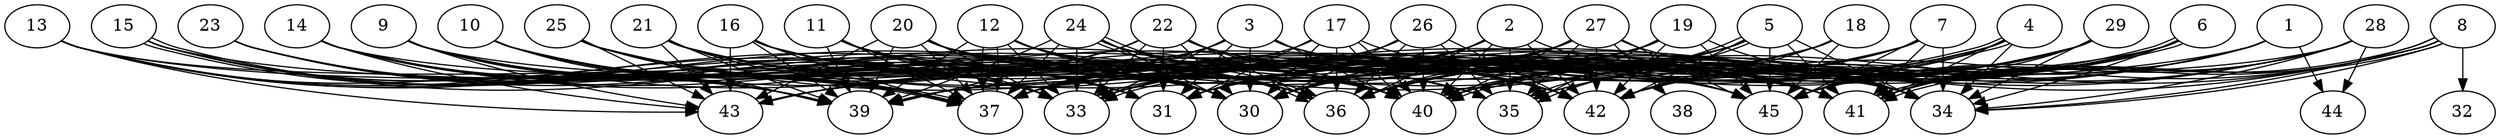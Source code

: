 // DAG automatically generated by daggen at Thu Oct  3 14:07:25 2019
// ./daggen --dot -n 45 --ccr 0.3 --fat 0.9 --regular 0.5 --density 0.9 --mindata 5242880 --maxdata 52428800 
digraph G {
  1 [size="132696747", alpha="0.15", expect_size="39809024"] 
  1 -> 30 [size ="39809024"]
  1 -> 36 [size ="39809024"]
  1 -> 39 [size ="39809024"]
  1 -> 40 [size ="39809024"]
  1 -> 41 [size ="39809024"]
  1 -> 42 [size ="39809024"]
  1 -> 44 [size ="39809024"]
  2 [size="95279787", alpha="0.03", expect_size="28583936"] 
  2 -> 30 [size ="28583936"]
  2 -> 31 [size ="28583936"]
  2 -> 35 [size ="28583936"]
  2 -> 36 [size ="28583936"]
  2 -> 37 [size ="28583936"]
  2 -> 40 [size ="28583936"]
  2 -> 41 [size ="28583936"]
  2 -> 42 [size ="28583936"]
  3 [size="87777280", alpha="0.16", expect_size="26333184"] 
  3 -> 30 [size ="26333184"]
  3 -> 31 [size ="26333184"]
  3 -> 33 [size ="26333184"]
  3 -> 34 [size ="26333184"]
  3 -> 37 [size ="26333184"]
  3 -> 40 [size ="26333184"]
  3 -> 42 [size ="26333184"]
  3 -> 43 [size ="26333184"]
  3 -> 45 [size ="26333184"]
  4 [size="135994027", alpha="0.05", expect_size="40798208"] 
  4 -> 30 [size ="40798208"]
  4 -> 33 [size ="40798208"]
  4 -> 33 [size ="40798208"]
  4 -> 34 [size ="40798208"]
  4 -> 35 [size ="40798208"]
  4 -> 36 [size ="40798208"]
  4 -> 37 [size ="40798208"]
  4 -> 40 [size ="40798208"]
  4 -> 41 [size ="40798208"]
  4 -> 42 [size ="40798208"]
  4 -> 45 [size ="40798208"]
  5 [size="103140693", alpha="0.03", expect_size="30942208"] 
  5 -> 30 [size ="30942208"]
  5 -> 31 [size ="30942208"]
  5 -> 34 [size ="30942208"]
  5 -> 35 [size ="30942208"]
  5 -> 35 [size ="30942208"]
  5 -> 36 [size ="30942208"]
  5 -> 39 [size ="30942208"]
  5 -> 40 [size ="30942208"]
  5 -> 41 [size ="30942208"]
  5 -> 42 [size ="30942208"]
  5 -> 43 [size ="30942208"]
  5 -> 45 [size ="30942208"]
  6 [size="41465173", alpha="0.04", expect_size="12439552"] 
  6 -> 30 [size ="12439552"]
  6 -> 31 [size ="12439552"]
  6 -> 34 [size ="12439552"]
  6 -> 35 [size ="12439552"]
  6 -> 36 [size ="12439552"]
  6 -> 39 [size ="12439552"]
  6 -> 40 [size ="12439552"]
  6 -> 40 [size ="12439552"]
  6 -> 41 [size ="12439552"]
  6 -> 42 [size ="12439552"]
  6 -> 45 [size ="12439552"]
  7 [size="78766080", alpha="0.03", expect_size="23629824"] 
  7 -> 30 [size ="23629824"]
  7 -> 31 [size ="23629824"]
  7 -> 33 [size ="23629824"]
  7 -> 34 [size ="23629824"]
  7 -> 36 [size ="23629824"]
  7 -> 37 [size ="23629824"]
  7 -> 41 [size ="23629824"]
  7 -> 42 [size ="23629824"]
  7 -> 45 [size ="23629824"]
  8 [size="42291200", alpha="0.18", expect_size="12687360"] 
  8 -> 31 [size ="12687360"]
  8 -> 32 [size ="12687360"]
  8 -> 34 [size ="12687360"]
  8 -> 34 [size ="12687360"]
  8 -> 40 [size ="12687360"]
  8 -> 41 [size ="12687360"]
  8 -> 41 [size ="12687360"]
  8 -> 42 [size ="12687360"]
  8 -> 45 [size ="12687360"]
  9 [size="157177173", alpha="0.03", expect_size="47153152"] 
  9 -> 30 [size ="47153152"]
  9 -> 31 [size ="47153152"]
  9 -> 33 [size ="47153152"]
  9 -> 34 [size ="47153152"]
  9 -> 36 [size ="47153152"]
  9 -> 37 [size ="47153152"]
  9 -> 39 [size ="47153152"]
  9 -> 42 [size ="47153152"]
  9 -> 43 [size ="47153152"]
  10 [size="24773973", alpha="0.13", expect_size="7432192"] 
  10 -> 30 [size ="7432192"]
  10 -> 31 [size ="7432192"]
  10 -> 36 [size ="7432192"]
  10 -> 37 [size ="7432192"]
  10 -> 39 [size ="7432192"]
  10 -> 42 [size ="7432192"]
  11 [size="86258347", alpha="0.11", expect_size="25877504"] 
  11 -> 30 [size ="25877504"]
  11 -> 31 [size ="25877504"]
  11 -> 33 [size ="25877504"]
  11 -> 35 [size ="25877504"]
  11 -> 36 [size ="25877504"]
  11 -> 37 [size ="25877504"]
  11 -> 39 [size ="25877504"]
  11 -> 40 [size ="25877504"]
  11 -> 42 [size ="25877504"]
  12 [size="43052373", alpha="0.02", expect_size="12915712"] 
  12 -> 30 [size ="12915712"]
  12 -> 33 [size ="12915712"]
  12 -> 35 [size ="12915712"]
  12 -> 36 [size ="12915712"]
  12 -> 37 [size ="12915712"]
  12 -> 37 [size ="12915712"]
  12 -> 39 [size ="12915712"]
  12 -> 40 [size ="12915712"]
  12 -> 41 [size ="12915712"]
  12 -> 45 [size ="12915712"]
  13 [size="67908267", alpha="0.12", expect_size="20372480"] 
  13 -> 30 [size ="20372480"]
  13 -> 31 [size ="20372480"]
  13 -> 37 [size ="20372480"]
  13 -> 39 [size ="20372480"]
  13 -> 40 [size ="20372480"]
  13 -> 43 [size ="20372480"]
  13 -> 45 [size ="20372480"]
  14 [size="40011093", alpha="0.10", expect_size="12003328"] 
  14 -> 30 [size ="12003328"]
  14 -> 33 [size ="12003328"]
  14 -> 35 [size ="12003328"]
  14 -> 37 [size ="12003328"]
  14 -> 39 [size ="12003328"]
  14 -> 40 [size ="12003328"]
  14 -> 41 [size ="12003328"]
  14 -> 43 [size ="12003328"]
  15 [size="76072960", alpha="0.16", expect_size="22821888"] 
  15 -> 30 [size ="22821888"]
  15 -> 33 [size ="22821888"]
  15 -> 37 [size ="22821888"]
  15 -> 37 [size ="22821888"]
  15 -> 39 [size ="22821888"]
  15 -> 40 [size ="22821888"]
  15 -> 41 [size ="22821888"]
  16 [size="99218773", alpha="0.19", expect_size="29765632"] 
  16 -> 31 [size ="29765632"]
  16 -> 34 [size ="29765632"]
  16 -> 36 [size ="29765632"]
  16 -> 37 [size ="29765632"]
  16 -> 39 [size ="29765632"]
  16 -> 40 [size ="29765632"]
  16 -> 42 [size ="29765632"]
  16 -> 43 [size ="29765632"]
  17 [size="127307093", alpha="0.07", expect_size="38192128"] 
  17 -> 30 [size ="38192128"]
  17 -> 31 [size ="38192128"]
  17 -> 36 [size ="38192128"]
  17 -> 37 [size ="38192128"]
  17 -> 40 [size ="38192128"]
  17 -> 40 [size ="38192128"]
  17 -> 45 [size ="38192128"]
  18 [size="149650773", alpha="0.10", expect_size="44895232"] 
  18 -> 36 [size ="44895232"]
  18 -> 37 [size ="44895232"]
  18 -> 40 [size ="44895232"]
  18 -> 42 [size ="44895232"]
  18 -> 45 [size ="44895232"]
  19 [size="133546667", alpha="0.00", expect_size="40064000"] 
  19 -> 33 [size ="40064000"]
  19 -> 34 [size ="40064000"]
  19 -> 35 [size ="40064000"]
  19 -> 36 [size ="40064000"]
  19 -> 37 [size ="40064000"]
  19 -> 39 [size ="40064000"]
  19 -> 42 [size ="40064000"]
  19 -> 45 [size ="40064000"]
  20 [size="158562987", alpha="0.13", expect_size="47568896"] 
  20 -> 30 [size ="47568896"]
  20 -> 33 [size ="47568896"]
  20 -> 34 [size ="47568896"]
  20 -> 36 [size ="47568896"]
  20 -> 37 [size ="47568896"]
  20 -> 39 [size ="47568896"]
  20 -> 40 [size ="47568896"]
  20 -> 42 [size ="47568896"]
  20 -> 43 [size ="47568896"]
  20 -> 45 [size ="47568896"]
  21 [size="100461227", alpha="0.20", expect_size="30138368"] 
  21 -> 30 [size ="30138368"]
  21 -> 31 [size ="30138368"]
  21 -> 33 [size ="30138368"]
  21 -> 36 [size ="30138368"]
  21 -> 37 [size ="30138368"]
  21 -> 39 [size ="30138368"]
  21 -> 40 [size ="30138368"]
  21 -> 41 [size ="30138368"]
  21 -> 43 [size ="30138368"]
  21 -> 45 [size ="30138368"]
  22 [size="26743467", alpha="0.17", expect_size="8023040"] 
  22 -> 30 [size ="8023040"]
  22 -> 31 [size ="8023040"]
  22 -> 33 [size ="8023040"]
  22 -> 36 [size ="8023040"]
  22 -> 39 [size ="8023040"]
  22 -> 40 [size ="8023040"]
  22 -> 41 [size ="8023040"]
  22 -> 42 [size ="8023040"]
  22 -> 43 [size ="8023040"]
  22 -> 45 [size ="8023040"]
  23 [size="39959893", alpha="0.02", expect_size="11987968"] 
  23 -> 30 [size ="11987968"]
  23 -> 31 [size ="11987968"]
  23 -> 33 [size ="11987968"]
  23 -> 36 [size ="11987968"]
  23 -> 37 [size ="11987968"]
  24 [size="134539947", alpha="0.03", expect_size="40361984"] 
  24 -> 30 [size ="40361984"]
  24 -> 33 [size ="40361984"]
  24 -> 36 [size ="40361984"]
  24 -> 36 [size ="40361984"]
  24 -> 37 [size ="40361984"]
  24 -> 39 [size ="40361984"]
  24 -> 40 [size ="40361984"]
  24 -> 41 [size ="40361984"]
  24 -> 42 [size ="40361984"]
  25 [size="56224427", alpha="0.15", expect_size="16867328"] 
  25 -> 33 [size ="16867328"]
  25 -> 35 [size ="16867328"]
  25 -> 36 [size ="16867328"]
  25 -> 37 [size ="16867328"]
  25 -> 39 [size ="16867328"]
  25 -> 40 [size ="16867328"]
  25 -> 41 [size ="16867328"]
  25 -> 43 [size ="16867328"]
  26 [size="21514240", alpha="0.10", expect_size="6454272"] 
  26 -> 30 [size ="6454272"]
  26 -> 33 [size ="6454272"]
  26 -> 35 [size ="6454272"]
  26 -> 36 [size ="6454272"]
  26 -> 37 [size ="6454272"]
  26 -> 40 [size ="6454272"]
  26 -> 42 [size ="6454272"]
  27 [size="170253653", alpha="0.13", expect_size="51076096"] 
  27 -> 30 [size ="51076096"]
  27 -> 33 [size ="51076096"]
  27 -> 34 [size ="51076096"]
  27 -> 35 [size ="51076096"]
  27 -> 36 [size ="51076096"]
  27 -> 38 [size ="51076096"]
  27 -> 39 [size ="51076096"]
  27 -> 40 [size ="51076096"]
  27 -> 42 [size ="51076096"]
  27 -> 43 [size ="51076096"]
  27 -> 45 [size ="51076096"]
  28 [size="70341973", alpha="0.18", expect_size="21102592"] 
  28 -> 30 [size ="21102592"]
  28 -> 34 [size ="21102592"]
  28 -> 36 [size ="21102592"]
  28 -> 37 [size ="21102592"]
  28 -> 40 [size ="21102592"]
  28 -> 41 [size ="21102592"]
  28 -> 44 [size ="21102592"]
  28 -> 45 [size ="21102592"]
  29 [size="151473493", alpha="0.02", expect_size="45442048"] 
  29 -> 30 [size ="45442048"]
  29 -> 31 [size ="45442048"]
  29 -> 33 [size ="45442048"]
  29 -> 34 [size ="45442048"]
  29 -> 36 [size ="45442048"]
  29 -> 37 [size ="45442048"]
  29 -> 40 [size ="45442048"]
  29 -> 41 [size ="45442048"]
  29 -> 42 [size ="45442048"]
  29 -> 45 [size ="45442048"]
  30 [size="154815147", alpha="0.06", expect_size="46444544"] 
  31 [size="97877333", alpha="0.20", expect_size="29363200"] 
  32 [size="95883947", alpha="0.16", expect_size="28765184"] 
  33 [size="69355520", alpha="0.19", expect_size="20806656"] 
  34 [size="88593067", alpha="0.05", expect_size="26577920"] 
  35 [size="114827947", alpha="0.18", expect_size="34448384"] 
  36 [size="76441600", alpha="0.02", expect_size="22932480"] 
  37 [size="154709333", alpha="0.19", expect_size="46412800"] 
  38 [size="96351573", alpha="0.13", expect_size="28905472"] 
  39 [size="83469653", alpha="0.03", expect_size="25040896"] 
  40 [size="98481493", alpha="0.10", expect_size="29544448"] 
  41 [size="148684800", alpha="0.07", expect_size="44605440"] 
  42 [size="145575253", alpha="0.06", expect_size="43672576"] 
  43 [size="114735787", alpha="0.08", expect_size="34420736"] 
  44 [size="106594987", alpha="0.04", expect_size="31978496"] 
  45 [size="143697920", alpha="0.06", expect_size="43109376"] 
}
